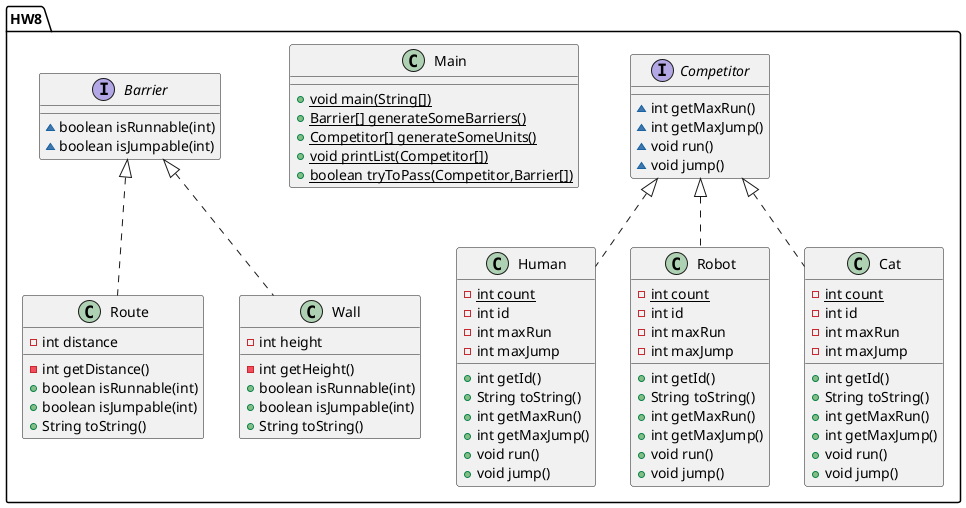 @startuml
interface HW8.Competitor {
~ int getMaxRun()
~ int getMaxJump()
~ void run()
~ void jump()
}
class HW8.Human {
- {static} int count
- int id
- int maxRun
- int maxJump
+ int getId()
+ String toString()
+ int getMaxRun()
+ int getMaxJump()
+ void run()
+ void jump()
}
class HW8.Robot {
- {static} int count
- int id
- int maxRun
- int maxJump
+ int getId()
+ String toString()
+ int getMaxRun()
+ int getMaxJump()
+ void run()
+ void jump()
}
class HW8.Route {
- int distance
- int getDistance()
+ boolean isRunnable(int)
+ boolean isJumpable(int)
+ String toString()
}
class HW8.Wall {
- int height
- int getHeight()
+ boolean isRunnable(int)
+ boolean isJumpable(int)
+ String toString()
}

class HW8.Cat {
- {static} int count
- int id
- int maxRun
- int maxJump
+ int getId()
+ String toString()
+ int getMaxRun()
+ int getMaxJump()
+ void run()
+ void jump()
}
class HW8.Main {
+ {static} void main(String[])
+ {static} Barrier[] generateSomeBarriers()
+ {static} Competitor[] generateSomeUnits()
+ {static} void printList(Competitor[])
+ {static} boolean tryToPass(Competitor,Barrier[])
}
interface HW8.Barrier {
~ boolean isRunnable(int)
~ boolean isJumpable(int)
}


HW8.Competitor <|.. HW8.Human
HW8.Competitor <|.. HW8.Robot
HW8.Barrier <|.. HW8.Route
HW8.Barrier <|.. HW8.Wall
HW8.Competitor <|.. HW8.Cat
@enduml